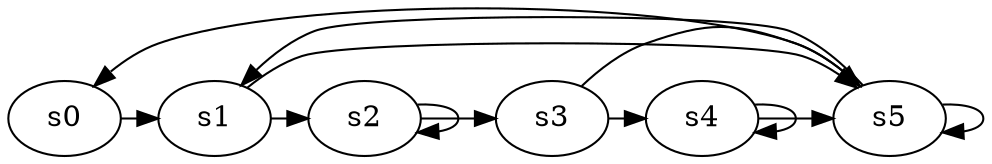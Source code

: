 digraph game_0457_cycle_6 {
    s0 [name="s0", player=1];
    s1 [name="s1", player=0];
    s2 [name="s2", player=0];
    s3 [name="s3", player=0, target=1];
    s4 [name="s4", player=1];
    s5 [name="s5", player=1, target=1];

    s0 -> s1 [constraint="time % 5 == 4 || time % 5 == 1"];
    s1 -> s2 [constraint="!(time % 4 == 0)"];
    s2 -> s3 [constraint="time == 13 || time == 16 || time == 22 || time == 24"];
    s3 -> s4 [constraint="time == 3 || time == 5 || time == 13 || time == 17"];
    s4 -> s5 [constraint="time % 6 == 2"];
    s5 -> s0 [constraint="time == 17 || time == 23 || time == 24"];
    s1 -> s5 [constraint="time == 7 || time == 10"];
    s2 -> s2 [constraint="time % 3 == 0"];
    s3 -> s5 [constraint="time == 6"];
    s4 -> s4 [constraint="time % 3 == 0"];
    s5 -> s5 [constraint="time % 3 == 0"];
    s5 -> s1 [constraint="time == 4"];
}
